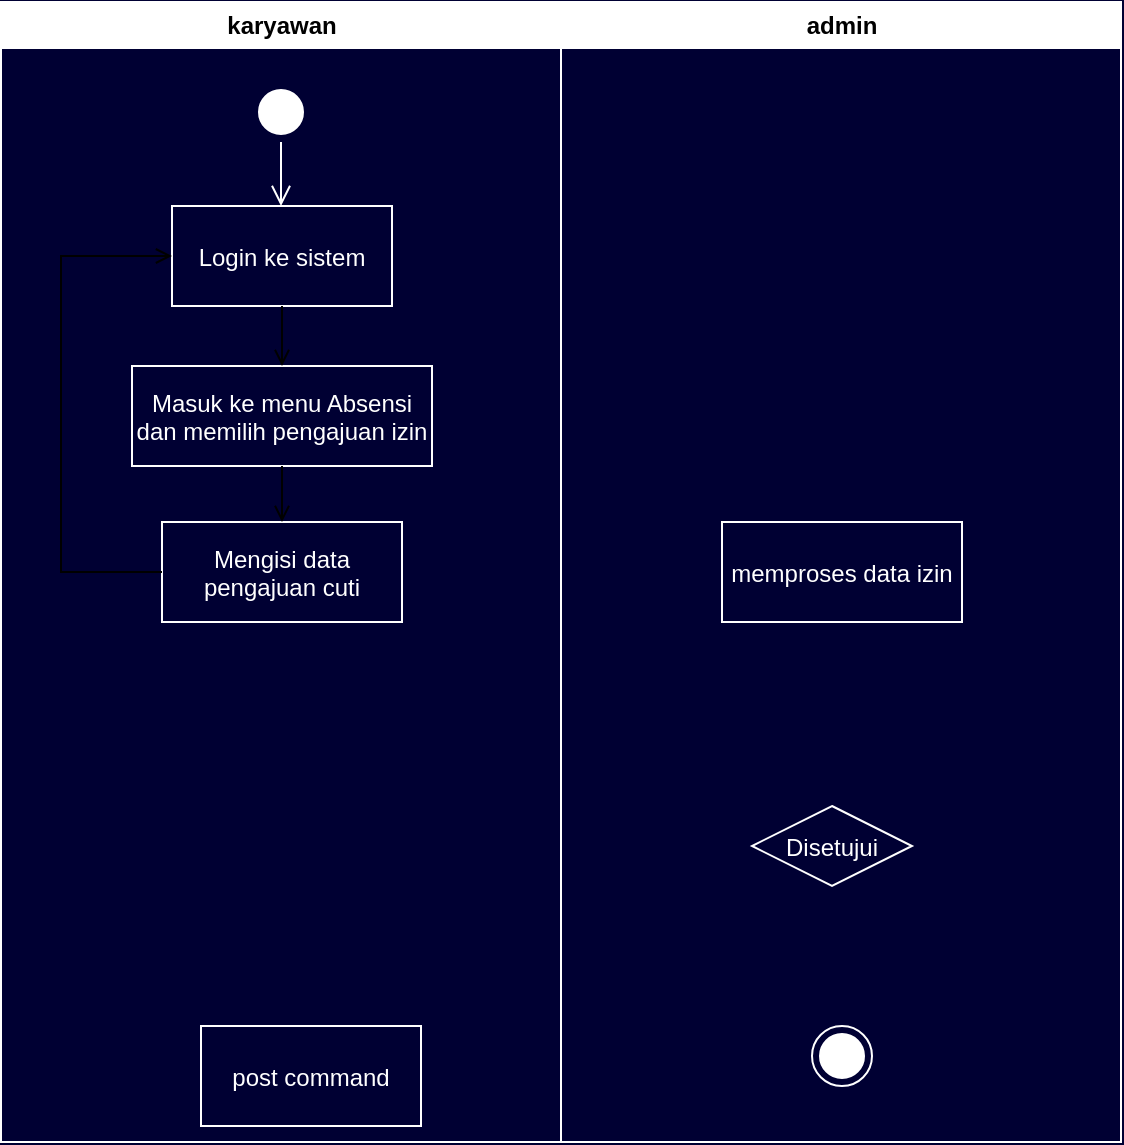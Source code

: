<mxfile version="24.6.4" type="github">
  <diagram name="Page-1" id="e7e014a7-5840-1c2e-5031-d8a46d1fe8dd">
    <mxGraphModel dx="832" dy="491" grid="1" gridSize="10" guides="1" tooltips="1" connect="1" arrows="1" fold="1" page="1" pageScale="1" pageWidth="1169" pageHeight="826" background="#000033" math="0" shadow="0">
      <root>
        <mxCell id="0" />
        <mxCell id="1" parent="0" />
        <mxCell id="2" value="karyawan" style="swimlane;whiteSpace=wrap;strokeColor=#FFFFFF;" parent="1" vertex="1">
          <mxGeometry x="164.5" y="128" width="280" height="570" as="geometry" />
        </mxCell>
        <mxCell id="5" value="" style="ellipse;shape=startState;fillColor=#FFFFFF;strokeColor=#FFFFFF;" parent="2" vertex="1">
          <mxGeometry x="125" y="40" width="30" height="30" as="geometry" />
        </mxCell>
        <mxCell id="6" value="" style="edgeStyle=elbowEdgeStyle;elbow=horizontal;verticalAlign=bottom;endArrow=open;endSize=8;strokeColor=#FFFFFF;endFill=1;rounded=0" parent="2" source="5" target="7" edge="1">
          <mxGeometry x="100" y="40" as="geometry">
            <mxPoint x="115" y="110" as="targetPoint" />
          </mxGeometry>
        </mxCell>
        <mxCell id="7" value="Login ke sistem" style="strokeColor=#FFFFFF;fontColor=#FFFFFF;fillColor=none;" parent="2" vertex="1">
          <mxGeometry x="85.5" y="102" width="110" height="50" as="geometry" />
        </mxCell>
        <mxCell id="8" value="Masuk ke menu Absensi&#xa;dan memilih pengajuan izin" style="strokeColor=#FFFFFF;fontColor=#FFFFFF;fillColor=none;" parent="2" vertex="1">
          <mxGeometry x="65.5" y="182" width="150" height="50" as="geometry" />
        </mxCell>
        <mxCell id="9" value="" style="endArrow=open;strokeColor=default;endFill=1;rounded=0;fontColor=#FFFFFF;" parent="2" source="7" target="8" edge="1">
          <mxGeometry relative="1" as="geometry" />
        </mxCell>
        <mxCell id="10" value="Mengisi data&#xa;pengajuan cuti" style="strokeColor=#FFFFFF;fontColor=#FFFFFF;fillColor=none;" parent="2" vertex="1">
          <mxGeometry x="80.5" y="260" width="120" height="50" as="geometry" />
        </mxCell>
        <mxCell id="11" value="" style="endArrow=open;strokeColor=default;endFill=1;rounded=0;fontColor=#FFFFFF;" parent="2" source="8" target="10" edge="1">
          <mxGeometry relative="1" as="geometry" />
        </mxCell>
        <mxCell id="12" value="" style="edgeStyle=elbowEdgeStyle;elbow=horizontal;strokeColor=default;endArrow=open;endFill=1;rounded=0;fontColor=#FFFFFF;" parent="2" source="10" target="7" edge="1">
          <mxGeometry width="100" height="100" relative="1" as="geometry">
            <mxPoint x="160" y="290" as="sourcePoint" />
            <mxPoint x="260" y="190" as="targetPoint" />
            <Array as="points">
              <mxPoint x="30" y="250" />
            </Array>
          </mxGeometry>
        </mxCell>
        <mxCell id="1oRJ0cOECCOfoFt3JvZV-43" value="post command" style="strokeColor=#FFFFFF;fontColor=#FFFFFF;fillColor=none;" vertex="1" parent="2">
          <mxGeometry x="100" y="512" width="110" height="50" as="geometry" />
        </mxCell>
        <mxCell id="3" value="admin" style="swimlane;whiteSpace=wrap;strokeColor=#FFFFFF;startSize=23;" parent="1" vertex="1">
          <mxGeometry x="444.5" y="128" width="280" height="570" as="geometry" />
        </mxCell>
        <mxCell id="21" value="Disetujui" style="rhombus;fillColor=none;strokeColor=#FFFFFF;fontColor=#FFFFFF;" parent="3" vertex="1">
          <mxGeometry x="95.5" y="402" width="80" height="40" as="geometry" />
        </mxCell>
        <mxCell id="1oRJ0cOECCOfoFt3JvZV-41" value="" style="ellipse;html=1;shape=endState;fillColor=#FFFFFF;strokeColor=#FFFFFF;" vertex="1" parent="3">
          <mxGeometry x="125.5" y="512" width="30" height="30" as="geometry" />
        </mxCell>
        <mxCell id="1oRJ0cOECCOfoFt3JvZV-42" value="memproses data izin" style="strokeColor=#FFFFFF;fontColor=#FFFFFF;fillColor=none;" vertex="1" parent="3">
          <mxGeometry x="80.5" y="260" width="120" height="50" as="geometry" />
        </mxCell>
      </root>
    </mxGraphModel>
  </diagram>
</mxfile>
